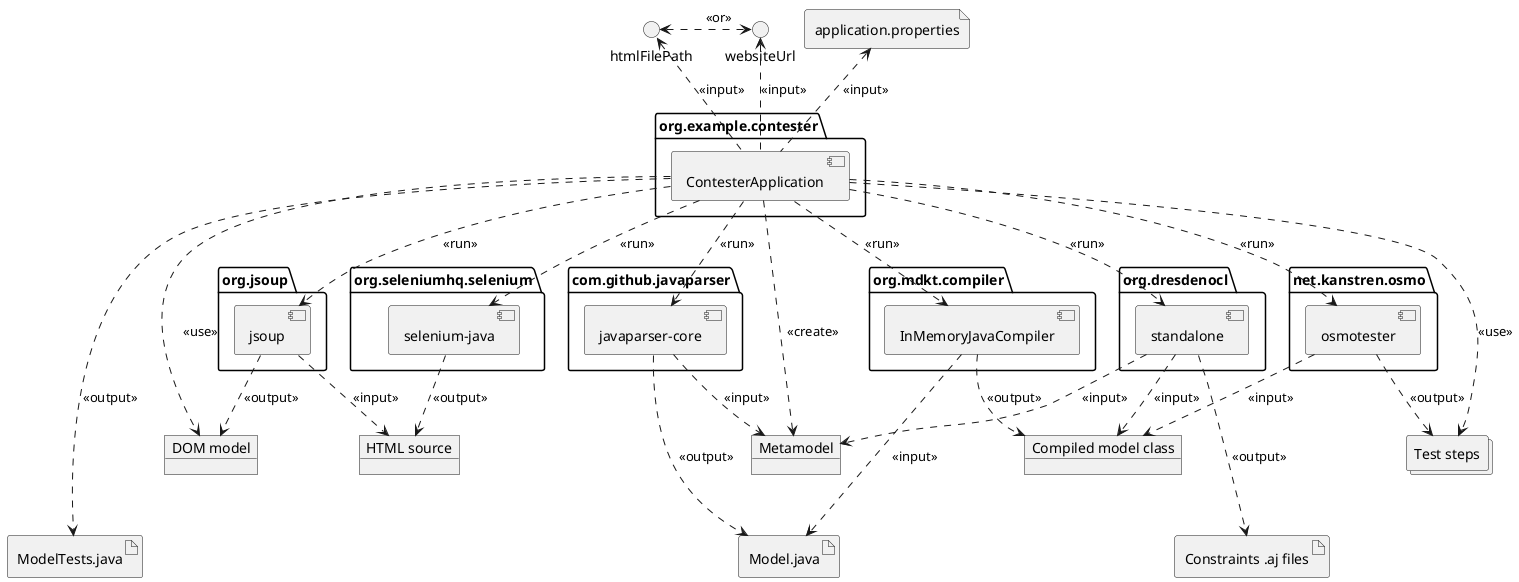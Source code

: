 @startuml contester-component-diagram
allow_mixing

package org.example.contester as contesterPackage {
    component ContesterApplication
}

package org.seleniumhq.selenium as seleniumPackage {
    component "selenium-java" as selenium
}

package org.jsoup as jsoupPackage {
    component jsoup
}

package com.github.javaparser as parserPackage {
    component "javaparser-core" as parser
}

package org.mdkt.compiler as compilerPackage {
    component InMemoryJavaCompiler
}

package org.dresdenocl as oclPackage {
    component standalone
}

package net.kanstren.osmo as osmoPackage {
    component osmotester
}

'note as osmoNote
'This is only used
'when generating tests.
'User can also provide tests manually
'end note
'
'osmotester -u- osmoNote

file application.properties as config {
}
artifact "Model.java" as artifactModel
artifact "ModelTests.java" as artifactModelTests
artifact "Constraints .aj files" as artifactAj

'file "HTML file" as htmlFile
circle websiteUrl
circle htmlFilePath

'note as htmlNote
'Targeted HTML file must have
'model and constraints defined
'end note

'htmlFile <.. websiteUrl: points to
'htmlFile <.. htmlFilePath: points to
'htmlNote .r. htmlFile


object "HTML source" as htmlSource
object "DOM model" as domModel
object "Metamodel" as metamodel
object "Compiled model class" as compiledModel
collections "Test steps" as testSteps

' Inputs
config <.. ContesterApplication : <<input>>
websiteUrl <.. ContesterApplication: <<input>>
htmlFilePath <.. ContesterApplication: <<input>>
htmlFilePath <.> websiteUrl: \t<<or>>\t

' HTML file retrieve
ContesterApplication ..> selenium: <<run>>
selenium ..> htmlSource: <<output>>

' HTML parse into metamodel
ContesterApplication .d.> jsoup: <<run>>
jsoup ..> htmlSource: <<input>>
jsoup ..> domModel: <<output>>
ContesterApplication .d.> domModel: <<use>>
ContesterApplication ..> metamodel: <<create>>

' Generate java model
ContesterApplication ..> parser: <<run>>
parser ..> metamodel: <<input>>
parser ..> artifactModel: <<output>>

' Compile java model
ContesterApplication ..> InMemoryJavaCompiler: <<run>>
InMemoryJavaCompiler ...> artifactModel: <<input>>
InMemoryJavaCompiler ..> compiledModel: <<output>>

' Generate AspectJ
ContesterApplication ..> standalone: <<run>>
standalone ..> compiledModel: <<input>>
standalone ..> metamodel: <<input>>
standalone ...> artifactAj: <<output>>

' Generate test cases
ContesterApplication ..> osmotester: <<run>>
osmotester ..> compiledModel: <<input>>
osmotester ..> testSteps: <<output>>
ContesterApplication ..> testSteps: <<use>>
ContesterApplication ....> artifactModelTests: <<output>>

@enduml
